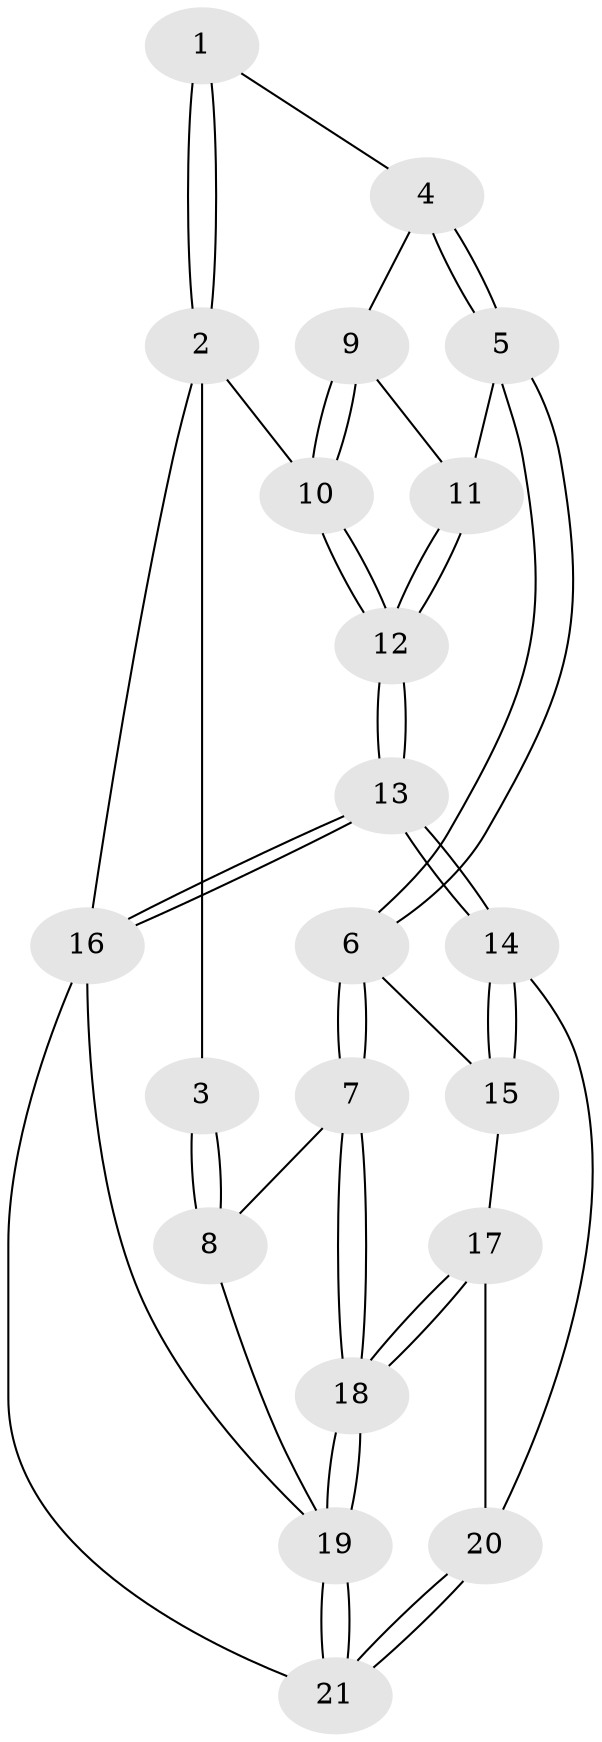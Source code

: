 // Generated by graph-tools (version 1.1) at 2025/46/02/15/25 05:46:28]
// undirected, 21 vertices, 49 edges
graph export_dot {
graph [start="1"]
  node [color=gray90,style=filled];
  1 [pos="+0.6202679728230627+0"];
  2 [pos="+1+0"];
  3 [pos="+0.37448069272130463+0"];
  4 [pos="+0.6332484692958498+0"];
  5 [pos="+0.6248588172827366+0.2751793033546899"];
  6 [pos="+0.5563311454264568+0.34522492175158515"];
  7 [pos="+0.1275071743355504+0.4488336470907577"];
  8 [pos="+0.09477644176676067+0.3713593882714568"];
  9 [pos="+0.9905817401018824+0.23760994521180404"];
  10 [pos="+1+0.23054742313432414"];
  11 [pos="+0.7365598010582313+0.3201171484198345"];
  12 [pos="+1+0.7911728904593435"];
  13 [pos="+1+0.8379992644388071"];
  14 [pos="+0.798294799432334+0.7610184846284513"];
  15 [pos="+0.6458351805011592+0.6331329393993474"];
  16 [pos="+1+1"];
  17 [pos="+0.21753274422395338+0.6912742680580718"];
  18 [pos="+0.0994157112134701+0.6491534231388417"];
  19 [pos="+0+1"];
  20 [pos="+0.47901604214148347+0.8826149363159725"];
  21 [pos="+0.4860748097421712+1"];
  1 -- 2;
  1 -- 2;
  1 -- 4;
  2 -- 3;
  2 -- 10;
  2 -- 16;
  3 -- 8;
  3 -- 8;
  4 -- 5;
  4 -- 5;
  4 -- 9;
  5 -- 6;
  5 -- 6;
  5 -- 11;
  6 -- 7;
  6 -- 7;
  6 -- 15;
  7 -- 8;
  7 -- 18;
  7 -- 18;
  8 -- 19;
  9 -- 10;
  9 -- 10;
  9 -- 11;
  10 -- 12;
  10 -- 12;
  11 -- 12;
  11 -- 12;
  12 -- 13;
  12 -- 13;
  13 -- 14;
  13 -- 14;
  13 -- 16;
  13 -- 16;
  14 -- 15;
  14 -- 15;
  14 -- 20;
  15 -- 17;
  16 -- 21;
  16 -- 19;
  17 -- 18;
  17 -- 18;
  17 -- 20;
  18 -- 19;
  18 -- 19;
  19 -- 21;
  19 -- 21;
  20 -- 21;
  20 -- 21;
}
